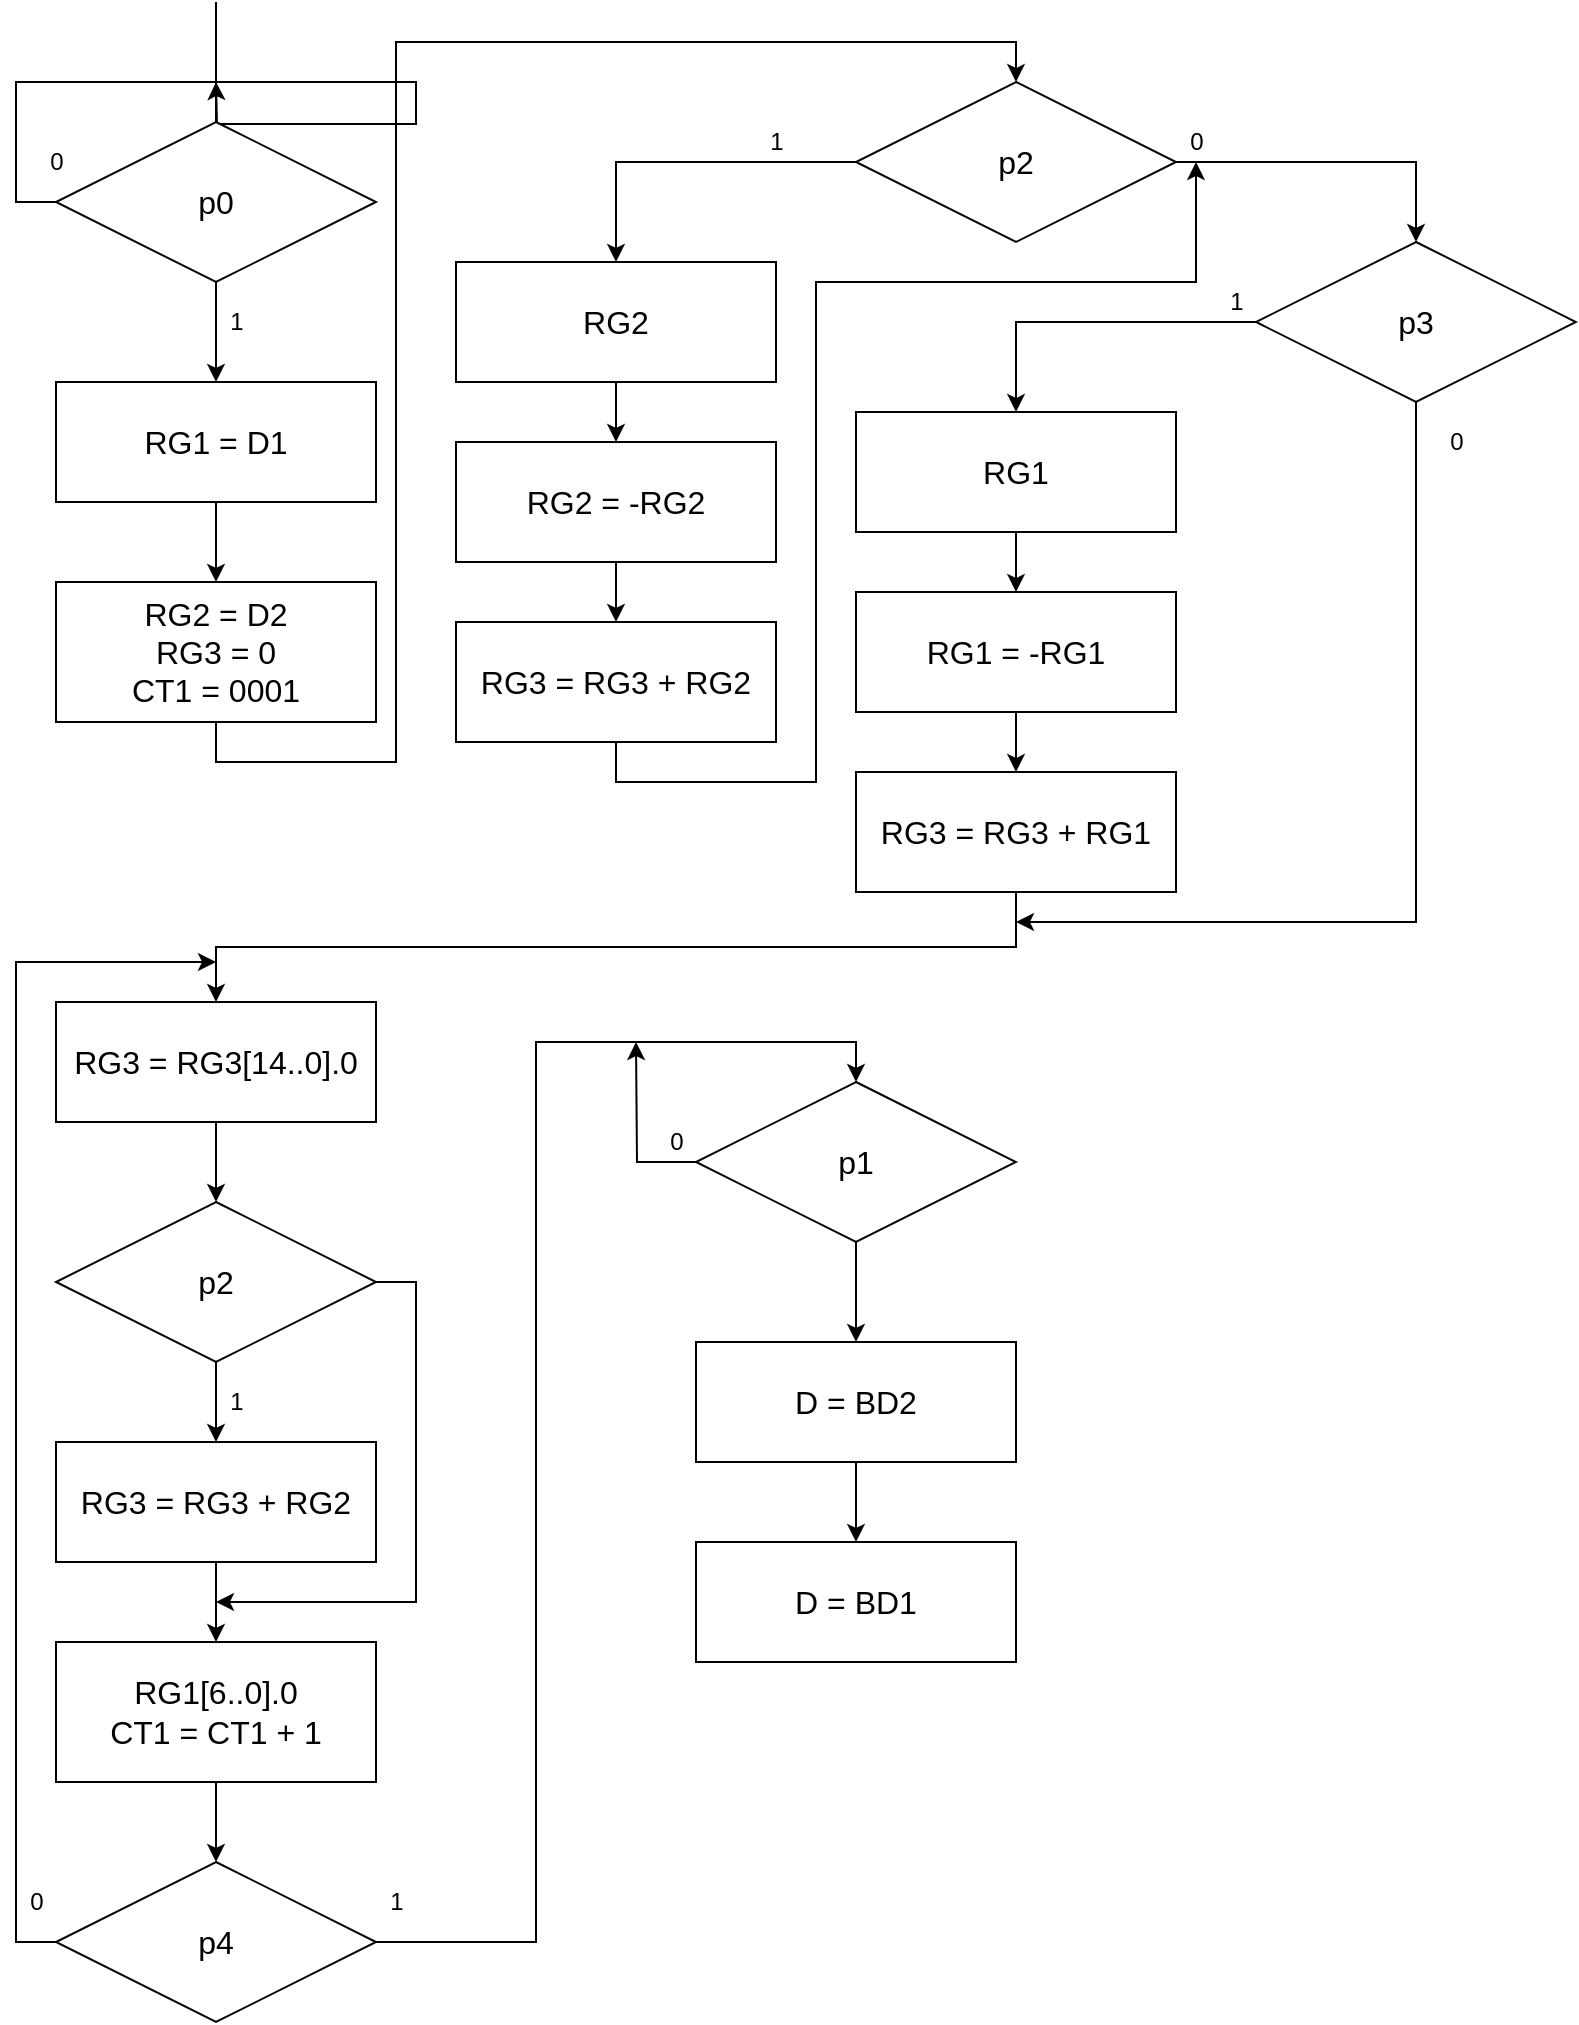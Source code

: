<mxfile version="14.6.13" type="device"><diagram id="yRw50MUTp7GQlHTFdjle" name="Page-1"><mxGraphModel dx="1422" dy="762" grid="1" gridSize="10" guides="1" tooltips="1" connect="1" arrows="1" fold="1" page="1" pageScale="1" pageWidth="827" pageHeight="1169" math="0" shadow="0"><root><mxCell id="0"/><mxCell id="1" parent="0"/><mxCell id="fXMTHxZfnKYj5u4H0UuF-3" style="edgeStyle=orthogonalEdgeStyle;rounded=0;orthogonalLoop=1;jettySize=auto;html=1;exitX=0;exitY=0.5;exitDx=0;exitDy=0;" edge="1" parent="1" source="fXMTHxZfnKYj5u4H0UuF-1"><mxGeometry relative="1" as="geometry"><mxPoint x="160" y="60" as="targetPoint"/></mxGeometry></mxCell><mxCell id="fXMTHxZfnKYj5u4H0UuF-6" style="edgeStyle=orthogonalEdgeStyle;rounded=0;orthogonalLoop=1;jettySize=auto;html=1;exitX=0.5;exitY=1;exitDx=0;exitDy=0;entryX=0.5;entryY=0;entryDx=0;entryDy=0;" edge="1" parent="1" source="fXMTHxZfnKYj5u4H0UuF-1" target="fXMTHxZfnKYj5u4H0UuF-5"><mxGeometry relative="1" as="geometry"/></mxCell><mxCell id="fXMTHxZfnKYj5u4H0UuF-1" value="&lt;font style=&quot;font-size: 16px&quot;&gt;p0&lt;/font&gt;" style="rhombus;whiteSpace=wrap;html=1;" vertex="1" parent="1"><mxGeometry x="80" y="80" width="160" height="80" as="geometry"/></mxCell><mxCell id="fXMTHxZfnKYj5u4H0UuF-2" value="" style="endArrow=none;html=1;exitX=0.5;exitY=0;exitDx=0;exitDy=0;" edge="1" parent="1" source="fXMTHxZfnKYj5u4H0UuF-1"><mxGeometry width="50" height="50" relative="1" as="geometry"><mxPoint x="160" y="60" as="sourcePoint"/><mxPoint x="160" y="20" as="targetPoint"/></mxGeometry></mxCell><mxCell id="fXMTHxZfnKYj5u4H0UuF-4" value="0" style="text;html=1;align=center;verticalAlign=middle;resizable=0;points=[];autosize=1;strokeColor=none;" vertex="1" parent="1"><mxGeometry x="70" y="90" width="20" height="20" as="geometry"/></mxCell><mxCell id="fXMTHxZfnKYj5u4H0UuF-9" style="edgeStyle=orthogonalEdgeStyle;rounded=0;orthogonalLoop=1;jettySize=auto;html=1;exitX=0.5;exitY=1;exitDx=0;exitDy=0;entryX=0.5;entryY=0;entryDx=0;entryDy=0;" edge="1" parent="1" source="fXMTHxZfnKYj5u4H0UuF-5" target="fXMTHxZfnKYj5u4H0UuF-8"><mxGeometry relative="1" as="geometry"/></mxCell><mxCell id="fXMTHxZfnKYj5u4H0UuF-5" value="&lt;font style=&quot;font-size: 16px&quot;&gt;RG1 = D1&lt;/font&gt;" style="rounded=0;whiteSpace=wrap;html=1;" vertex="1" parent="1"><mxGeometry x="80" y="210" width="160" height="60" as="geometry"/></mxCell><mxCell id="fXMTHxZfnKYj5u4H0UuF-7" value="1" style="text;html=1;align=center;verticalAlign=middle;resizable=0;points=[];autosize=1;strokeColor=none;" vertex="1" parent="1"><mxGeometry x="160" y="170" width="20" height="20" as="geometry"/></mxCell><mxCell id="fXMTHxZfnKYj5u4H0UuF-12" style="edgeStyle=orthogonalEdgeStyle;rounded=0;orthogonalLoop=1;jettySize=auto;html=1;exitX=0.5;exitY=1;exitDx=0;exitDy=0;entryX=0.5;entryY=0;entryDx=0;entryDy=0;" edge="1" parent="1" source="fXMTHxZfnKYj5u4H0UuF-8" target="fXMTHxZfnKYj5u4H0UuF-11"><mxGeometry relative="1" as="geometry"><Array as="points"><mxPoint x="160" y="400"/><mxPoint x="250" y="400"/><mxPoint x="250" y="40"/><mxPoint x="560" y="40"/></Array></mxGeometry></mxCell><mxCell id="fXMTHxZfnKYj5u4H0UuF-8" value="&lt;font style=&quot;font-size: 16px&quot;&gt;RG2 = D2&lt;br&gt;RG3 = 0&lt;br&gt;CT1 = 0001&lt;br&gt;&lt;/font&gt;" style="rounded=0;whiteSpace=wrap;html=1;" vertex="1" parent="1"><mxGeometry x="80" y="310" width="160" height="70" as="geometry"/></mxCell><mxCell id="fXMTHxZfnKYj5u4H0UuF-14" style="edgeStyle=orthogonalEdgeStyle;rounded=0;orthogonalLoop=1;jettySize=auto;html=1;exitX=1;exitY=0.5;exitDx=0;exitDy=0;entryX=0.5;entryY=0;entryDx=0;entryDy=0;" edge="1" parent="1" source="fXMTHxZfnKYj5u4H0UuF-11" target="fXMTHxZfnKYj5u4H0UuF-13"><mxGeometry relative="1" as="geometry"/></mxCell><mxCell id="fXMTHxZfnKYj5u4H0UuF-17" style="edgeStyle=orthogonalEdgeStyle;rounded=0;orthogonalLoop=1;jettySize=auto;html=1;exitX=0;exitY=0.5;exitDx=0;exitDy=0;entryX=0.5;entryY=0;entryDx=0;entryDy=0;" edge="1" parent="1" source="fXMTHxZfnKYj5u4H0UuF-11" target="fXMTHxZfnKYj5u4H0UuF-16"><mxGeometry relative="1" as="geometry"/></mxCell><mxCell id="fXMTHxZfnKYj5u4H0UuF-11" value="&lt;font style=&quot;font-size: 16px&quot;&gt;p2&lt;/font&gt;" style="rhombus;whiteSpace=wrap;html=1;" vertex="1" parent="1"><mxGeometry x="480" y="60" width="160" height="80" as="geometry"/></mxCell><mxCell id="fXMTHxZfnKYj5u4H0UuF-30" style="edgeStyle=orthogonalEdgeStyle;rounded=0;orthogonalLoop=1;jettySize=auto;html=1;exitX=0;exitY=0.5;exitDx=0;exitDy=0;entryX=0.5;entryY=0;entryDx=0;entryDy=0;" edge="1" parent="1" source="fXMTHxZfnKYj5u4H0UuF-13" target="fXMTHxZfnKYj5u4H0UuF-24"><mxGeometry relative="1" as="geometry"/></mxCell><mxCell id="fXMTHxZfnKYj5u4H0UuF-34" style="edgeStyle=orthogonalEdgeStyle;rounded=0;orthogonalLoop=1;jettySize=auto;html=1;exitX=0.5;exitY=1;exitDx=0;exitDy=0;" edge="1" parent="1" source="fXMTHxZfnKYj5u4H0UuF-13"><mxGeometry relative="1" as="geometry"><mxPoint x="560" y="480" as="targetPoint"/><Array as="points"><mxPoint x="760" y="480"/></Array></mxGeometry></mxCell><mxCell id="fXMTHxZfnKYj5u4H0UuF-13" value="&lt;font style=&quot;font-size: 16px&quot;&gt;p3&lt;/font&gt;" style="rhombus;whiteSpace=wrap;html=1;" vertex="1" parent="1"><mxGeometry x="680" y="140" width="160" height="80" as="geometry"/></mxCell><mxCell id="fXMTHxZfnKYj5u4H0UuF-20" style="edgeStyle=orthogonalEdgeStyle;rounded=0;orthogonalLoop=1;jettySize=auto;html=1;exitX=0.5;exitY=1;exitDx=0;exitDy=0;" edge="1" parent="1" source="fXMTHxZfnKYj5u4H0UuF-16" target="fXMTHxZfnKYj5u4H0UuF-19"><mxGeometry relative="1" as="geometry"/></mxCell><mxCell id="fXMTHxZfnKYj5u4H0UuF-16" value="&lt;font style=&quot;font-size: 16px&quot;&gt;RG2&lt;/font&gt;" style="rounded=0;whiteSpace=wrap;html=1;" vertex="1" parent="1"><mxGeometry x="280" y="150" width="160" height="60" as="geometry"/></mxCell><mxCell id="fXMTHxZfnKYj5u4H0UuF-22" style="edgeStyle=orthogonalEdgeStyle;rounded=0;orthogonalLoop=1;jettySize=auto;html=1;exitX=0.5;exitY=1;exitDx=0;exitDy=0;" edge="1" parent="1" source="fXMTHxZfnKYj5u4H0UuF-18"><mxGeometry relative="1" as="geometry"><mxPoint x="650" y="100" as="targetPoint"/><Array as="points"><mxPoint x="360" y="410"/><mxPoint x="460" y="410"/><mxPoint x="460" y="160"/><mxPoint x="650" y="160"/></Array></mxGeometry></mxCell><mxCell id="fXMTHxZfnKYj5u4H0UuF-18" value="&lt;font style=&quot;font-size: 16px&quot;&gt;RG3 = RG3 + RG2&lt;/font&gt;" style="rounded=0;whiteSpace=wrap;html=1;" vertex="1" parent="1"><mxGeometry x="280" y="330" width="160" height="60" as="geometry"/></mxCell><mxCell id="fXMTHxZfnKYj5u4H0UuF-21" style="edgeStyle=orthogonalEdgeStyle;rounded=0;orthogonalLoop=1;jettySize=auto;html=1;exitX=0.5;exitY=1;exitDx=0;exitDy=0;entryX=0.5;entryY=0;entryDx=0;entryDy=0;" edge="1" parent="1" source="fXMTHxZfnKYj5u4H0UuF-19" target="fXMTHxZfnKYj5u4H0UuF-18"><mxGeometry relative="1" as="geometry"><mxPoint x="360" y="320" as="targetPoint"/></mxGeometry></mxCell><mxCell id="fXMTHxZfnKYj5u4H0UuF-19" value="&lt;span style=&quot;font-size: 16px&quot;&gt;RG2 = -RG2&lt;/span&gt;" style="rounded=0;whiteSpace=wrap;html=1;" vertex="1" parent="1"><mxGeometry x="280" y="240" width="160" height="60" as="geometry"/></mxCell><mxCell id="fXMTHxZfnKYj5u4H0UuF-23" style="edgeStyle=orthogonalEdgeStyle;rounded=0;orthogonalLoop=1;jettySize=auto;html=1;exitX=0.5;exitY=1;exitDx=0;exitDy=0;" edge="1" parent="1" source="fXMTHxZfnKYj5u4H0UuF-24" target="fXMTHxZfnKYj5u4H0UuF-27"><mxGeometry relative="1" as="geometry"/></mxCell><mxCell id="fXMTHxZfnKYj5u4H0UuF-24" value="&lt;font style=&quot;font-size: 16px&quot;&gt;RG1&lt;/font&gt;" style="rounded=0;whiteSpace=wrap;html=1;" vertex="1" parent="1"><mxGeometry x="480" y="225" width="160" height="60" as="geometry"/></mxCell><mxCell id="fXMTHxZfnKYj5u4H0UuF-33" style="edgeStyle=orthogonalEdgeStyle;rounded=0;orthogonalLoop=1;jettySize=auto;html=1;exitX=0.5;exitY=1;exitDx=0;exitDy=0;entryX=0.5;entryY=0;entryDx=0;entryDy=0;" edge="1" parent="1" source="fXMTHxZfnKYj5u4H0UuF-25" target="fXMTHxZfnKYj5u4H0UuF-32"><mxGeometry relative="1" as="geometry"/></mxCell><mxCell id="fXMTHxZfnKYj5u4H0UuF-25" value="&lt;font style=&quot;font-size: 16px&quot;&gt;RG3 = RG3 + RG1&lt;/font&gt;" style="rounded=0;whiteSpace=wrap;html=1;" vertex="1" parent="1"><mxGeometry x="480" y="405" width="160" height="60" as="geometry"/></mxCell><mxCell id="fXMTHxZfnKYj5u4H0UuF-26" style="edgeStyle=orthogonalEdgeStyle;rounded=0;orthogonalLoop=1;jettySize=auto;html=1;exitX=0.5;exitY=1;exitDx=0;exitDy=0;entryX=0.5;entryY=0;entryDx=0;entryDy=0;" edge="1" parent="1" source="fXMTHxZfnKYj5u4H0UuF-27" target="fXMTHxZfnKYj5u4H0UuF-25"><mxGeometry relative="1" as="geometry"><mxPoint x="560" y="395" as="targetPoint"/></mxGeometry></mxCell><mxCell id="fXMTHxZfnKYj5u4H0UuF-27" value="&lt;span style=&quot;font-size: 16px&quot;&gt;RG1 = -RG1&lt;/span&gt;" style="rounded=0;whiteSpace=wrap;html=1;" vertex="1" parent="1"><mxGeometry x="480" y="315" width="160" height="60" as="geometry"/></mxCell><mxCell id="fXMTHxZfnKYj5u4H0UuF-28" value="1" style="text;html=1;align=center;verticalAlign=middle;resizable=0;points=[];autosize=1;strokeColor=none;" vertex="1" parent="1"><mxGeometry x="430" y="80" width="20" height="20" as="geometry"/></mxCell><mxCell id="fXMTHxZfnKYj5u4H0UuF-29" value="0" style="text;html=1;align=center;verticalAlign=middle;resizable=0;points=[];autosize=1;strokeColor=none;" vertex="1" parent="1"><mxGeometry x="640" y="80" width="20" height="20" as="geometry"/></mxCell><mxCell id="fXMTHxZfnKYj5u4H0UuF-31" value="1" style="text;html=1;align=center;verticalAlign=middle;resizable=0;points=[];autosize=1;strokeColor=none;" vertex="1" parent="1"><mxGeometry x="660" y="160" width="20" height="20" as="geometry"/></mxCell><mxCell id="fXMTHxZfnKYj5u4H0UuF-37" style="edgeStyle=orthogonalEdgeStyle;rounded=0;orthogonalLoop=1;jettySize=auto;html=1;exitX=0.5;exitY=1;exitDx=0;exitDy=0;" edge="1" parent="1" source="fXMTHxZfnKYj5u4H0UuF-32" target="fXMTHxZfnKYj5u4H0UuF-36"><mxGeometry relative="1" as="geometry"/></mxCell><mxCell id="fXMTHxZfnKYj5u4H0UuF-32" value="&lt;font style=&quot;font-size: 16px&quot;&gt;RG3 = RG3[14..0].0&lt;/font&gt;" style="rounded=0;whiteSpace=wrap;html=1;" vertex="1" parent="1"><mxGeometry x="80" y="520" width="160" height="60" as="geometry"/></mxCell><mxCell id="fXMTHxZfnKYj5u4H0UuF-35" value="0" style="text;html=1;align=center;verticalAlign=middle;resizable=0;points=[];autosize=1;strokeColor=none;" vertex="1" parent="1"><mxGeometry x="770" y="230" width="20" height="20" as="geometry"/></mxCell><mxCell id="fXMTHxZfnKYj5u4H0UuF-39" style="edgeStyle=orthogonalEdgeStyle;rounded=0;orthogonalLoop=1;jettySize=auto;html=1;exitX=0.5;exitY=1;exitDx=0;exitDy=0;entryX=0.5;entryY=0;entryDx=0;entryDy=0;" edge="1" parent="1" source="fXMTHxZfnKYj5u4H0UuF-36" target="fXMTHxZfnKYj5u4H0UuF-38"><mxGeometry relative="1" as="geometry"/></mxCell><mxCell id="fXMTHxZfnKYj5u4H0UuF-43" style="edgeStyle=orthogonalEdgeStyle;rounded=0;orthogonalLoop=1;jettySize=auto;html=1;exitX=1;exitY=0.5;exitDx=0;exitDy=0;" edge="1" parent="1" source="fXMTHxZfnKYj5u4H0UuF-36"><mxGeometry relative="1" as="geometry"><mxPoint x="160" y="820" as="targetPoint"/><Array as="points"><mxPoint x="260" y="660"/><mxPoint x="260" y="820"/></Array></mxGeometry></mxCell><mxCell id="fXMTHxZfnKYj5u4H0UuF-36" value="&lt;font style=&quot;font-size: 16px&quot;&gt;p2&lt;/font&gt;" style="rhombus;whiteSpace=wrap;html=1;" vertex="1" parent="1"><mxGeometry x="80" y="620" width="160" height="80" as="geometry"/></mxCell><mxCell id="fXMTHxZfnKYj5u4H0UuF-42" style="edgeStyle=orthogonalEdgeStyle;rounded=0;orthogonalLoop=1;jettySize=auto;html=1;exitX=0.5;exitY=1;exitDx=0;exitDy=0;entryX=0.5;entryY=0;entryDx=0;entryDy=0;" edge="1" parent="1" source="fXMTHxZfnKYj5u4H0UuF-38" target="fXMTHxZfnKYj5u4H0UuF-41"><mxGeometry relative="1" as="geometry"/></mxCell><mxCell id="fXMTHxZfnKYj5u4H0UuF-38" value="&lt;font style=&quot;font-size: 16px&quot;&gt;RG3 = RG3 + RG2&lt;/font&gt;" style="rounded=0;whiteSpace=wrap;html=1;" vertex="1" parent="1"><mxGeometry x="80" y="740" width="160" height="60" as="geometry"/></mxCell><mxCell id="fXMTHxZfnKYj5u4H0UuF-40" value="1" style="text;html=1;align=center;verticalAlign=middle;resizable=0;points=[];autosize=1;strokeColor=none;" vertex="1" parent="1"><mxGeometry x="160" y="710" width="20" height="20" as="geometry"/></mxCell><mxCell id="fXMTHxZfnKYj5u4H0UuF-45" style="edgeStyle=orthogonalEdgeStyle;rounded=0;orthogonalLoop=1;jettySize=auto;html=1;exitX=0.5;exitY=1;exitDx=0;exitDy=0;entryX=0.5;entryY=0;entryDx=0;entryDy=0;" edge="1" parent="1" source="fXMTHxZfnKYj5u4H0UuF-41" target="fXMTHxZfnKYj5u4H0UuF-44"><mxGeometry relative="1" as="geometry"/></mxCell><mxCell id="fXMTHxZfnKYj5u4H0UuF-41" value="&lt;font style=&quot;font-size: 16px&quot;&gt;RG1[6..0].0&lt;br&gt;CT1 = CT1 + 1&lt;br&gt;&lt;/font&gt;" style="rounded=0;whiteSpace=wrap;html=1;" vertex="1" parent="1"><mxGeometry x="80" y="840" width="160" height="70" as="geometry"/></mxCell><mxCell id="fXMTHxZfnKYj5u4H0UuF-46" style="edgeStyle=orthogonalEdgeStyle;rounded=0;orthogonalLoop=1;jettySize=auto;html=1;exitX=0;exitY=0.5;exitDx=0;exitDy=0;" edge="1" parent="1" source="fXMTHxZfnKYj5u4H0UuF-44"><mxGeometry relative="1" as="geometry"><mxPoint x="160" y="500" as="targetPoint"/><Array as="points"><mxPoint x="60" y="990"/><mxPoint x="60" y="500"/></Array></mxGeometry></mxCell><mxCell id="fXMTHxZfnKYj5u4H0UuF-49" style="edgeStyle=orthogonalEdgeStyle;rounded=0;orthogonalLoop=1;jettySize=auto;html=1;exitX=1;exitY=0.5;exitDx=0;exitDy=0;entryX=0.5;entryY=0;entryDx=0;entryDy=0;" edge="1" parent="1" source="fXMTHxZfnKYj5u4H0UuF-44" target="fXMTHxZfnKYj5u4H0UuF-48"><mxGeometry relative="1" as="geometry"/></mxCell><mxCell id="fXMTHxZfnKYj5u4H0UuF-44" value="&lt;font style=&quot;font-size: 16px&quot;&gt;p4&lt;/font&gt;" style="rhombus;whiteSpace=wrap;html=1;" vertex="1" parent="1"><mxGeometry x="80" y="950" width="160" height="80" as="geometry"/></mxCell><mxCell id="fXMTHxZfnKYj5u4H0UuF-47" value="0" style="text;html=1;align=center;verticalAlign=middle;resizable=0;points=[];autosize=1;strokeColor=none;" vertex="1" parent="1"><mxGeometry x="60" y="960" width="20" height="20" as="geometry"/></mxCell><mxCell id="fXMTHxZfnKYj5u4H0UuF-52" style="edgeStyle=orthogonalEdgeStyle;rounded=0;orthogonalLoop=1;jettySize=auto;html=1;exitX=0;exitY=0.5;exitDx=0;exitDy=0;" edge="1" parent="1" source="fXMTHxZfnKYj5u4H0UuF-48"><mxGeometry relative="1" as="geometry"><mxPoint x="370" y="540" as="targetPoint"/></mxGeometry></mxCell><mxCell id="fXMTHxZfnKYj5u4H0UuF-56" style="edgeStyle=orthogonalEdgeStyle;rounded=0;orthogonalLoop=1;jettySize=auto;html=1;exitX=0.5;exitY=1;exitDx=0;exitDy=0;entryX=0.5;entryY=0;entryDx=0;entryDy=0;" edge="1" parent="1" source="fXMTHxZfnKYj5u4H0UuF-48" target="fXMTHxZfnKYj5u4H0UuF-55"><mxGeometry relative="1" as="geometry"/></mxCell><mxCell id="fXMTHxZfnKYj5u4H0UuF-48" value="&lt;font style=&quot;font-size: 16px&quot;&gt;p1&lt;/font&gt;" style="rhombus;whiteSpace=wrap;html=1;" vertex="1" parent="1"><mxGeometry x="400" y="560" width="160" height="80" as="geometry"/></mxCell><mxCell id="fXMTHxZfnKYj5u4H0UuF-50" value="1" style="text;html=1;align=center;verticalAlign=middle;resizable=0;points=[];autosize=1;strokeColor=none;" vertex="1" parent="1"><mxGeometry x="240" y="960" width="20" height="20" as="geometry"/></mxCell><mxCell id="fXMTHxZfnKYj5u4H0UuF-53" value="0" style="text;html=1;align=center;verticalAlign=middle;resizable=0;points=[];autosize=1;strokeColor=none;" vertex="1" parent="1"><mxGeometry x="380" y="580" width="20" height="20" as="geometry"/></mxCell><mxCell id="fXMTHxZfnKYj5u4H0UuF-54" value="&lt;font style=&quot;font-size: 16px&quot;&gt;D = BD1&lt;/font&gt;" style="rounded=0;whiteSpace=wrap;html=1;" vertex="1" parent="1"><mxGeometry x="400" y="790" width="160" height="60" as="geometry"/></mxCell><mxCell id="fXMTHxZfnKYj5u4H0UuF-57" style="edgeStyle=orthogonalEdgeStyle;rounded=0;orthogonalLoop=1;jettySize=auto;html=1;exitX=0.5;exitY=1;exitDx=0;exitDy=0;entryX=0.5;entryY=0;entryDx=0;entryDy=0;" edge="1" parent="1" source="fXMTHxZfnKYj5u4H0UuF-55" target="fXMTHxZfnKYj5u4H0UuF-54"><mxGeometry relative="1" as="geometry"/></mxCell><mxCell id="fXMTHxZfnKYj5u4H0UuF-55" value="&lt;span style=&quot;font-size: 16px&quot;&gt;D = BD2&lt;/span&gt;" style="rounded=0;whiteSpace=wrap;html=1;" vertex="1" parent="1"><mxGeometry x="400" y="690" width="160" height="60" as="geometry"/></mxCell></root></mxGraphModel></diagram></mxfile>